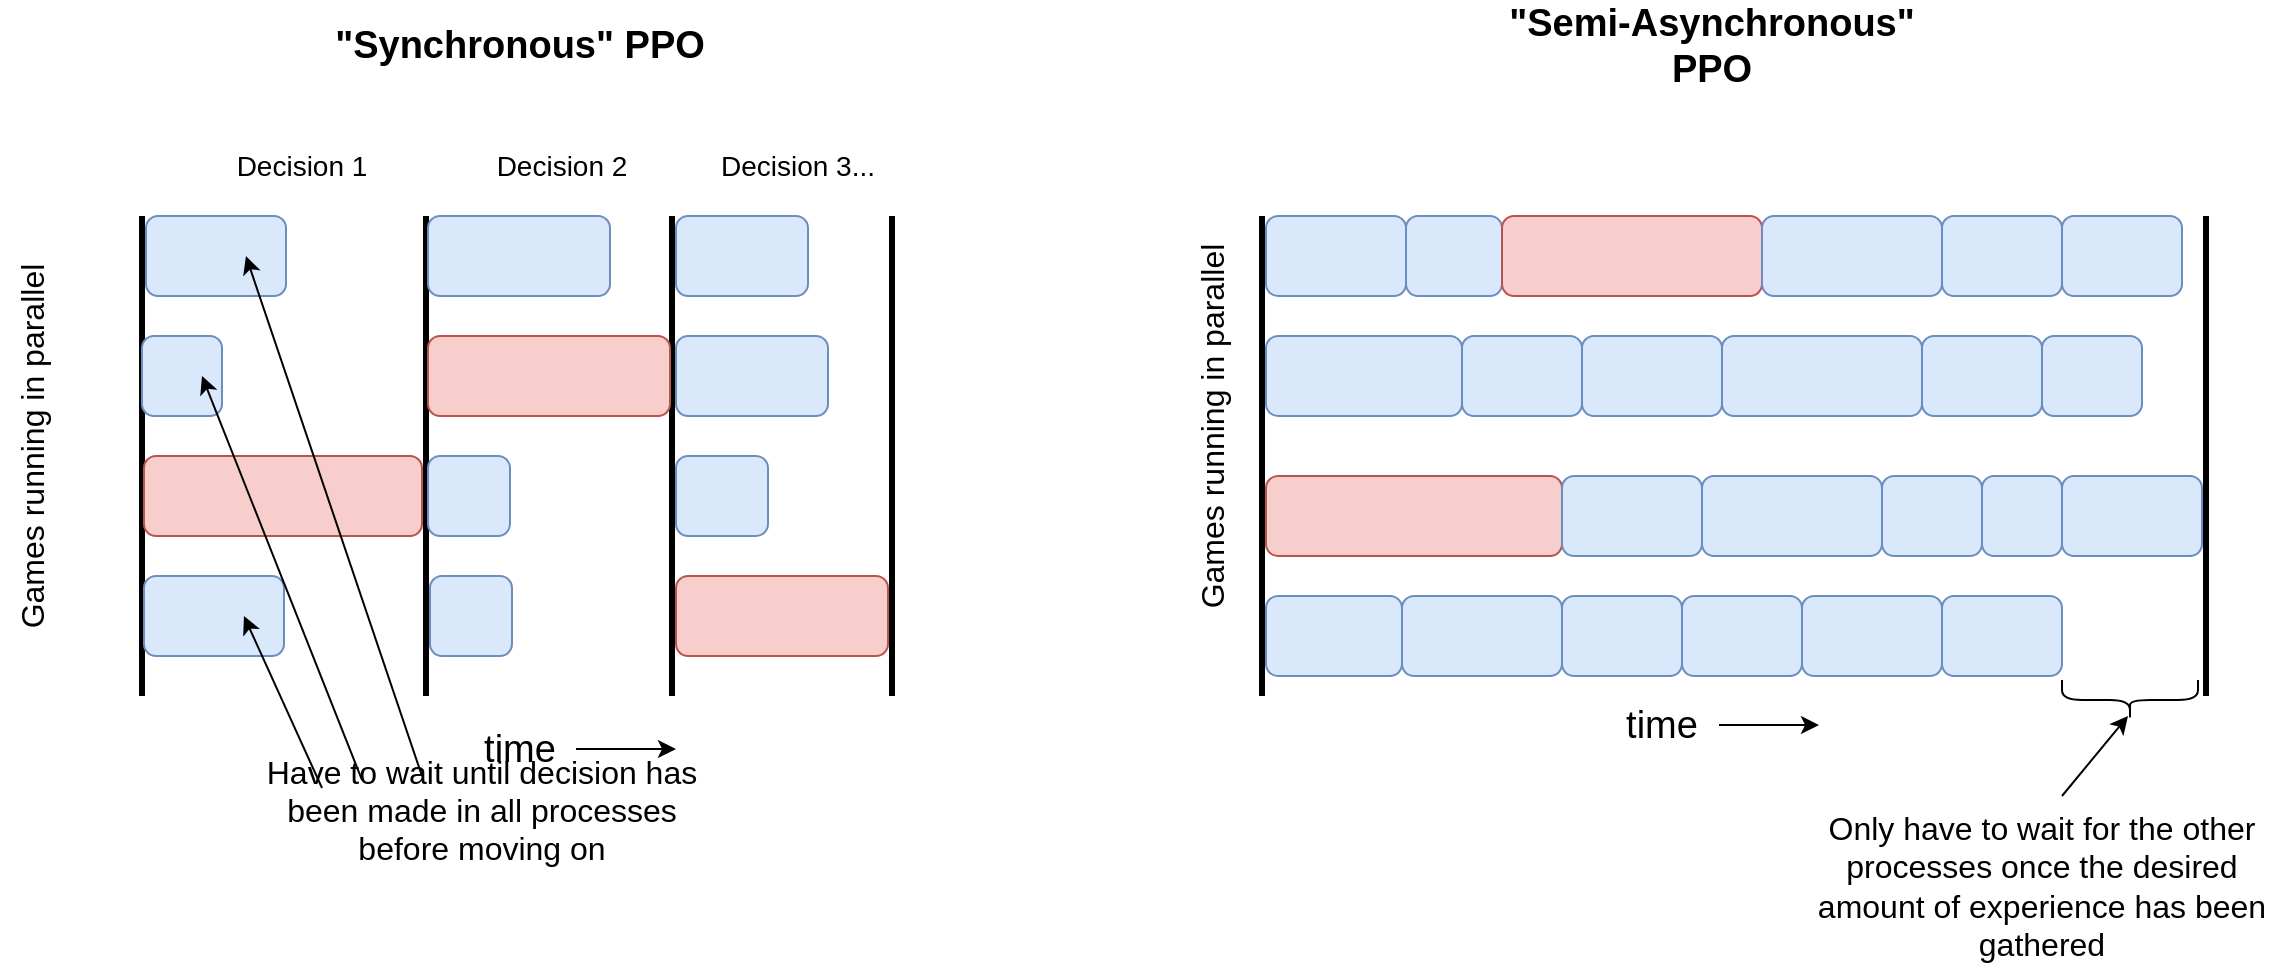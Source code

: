 <mxfile version="16.5.4" type="device"><diagram id="PGDTabnzyhw1qX336KhU" name="Page-1"><mxGraphModel dx="1350" dy="764" grid="1" gridSize="10" guides="1" tooltips="1" connect="1" arrows="1" fold="1" page="1" pageScale="1" pageWidth="827" pageHeight="1169" math="0" shadow="0"><root><mxCell id="0"/><mxCell id="1" parent="0"/><mxCell id="VfTUjNSu_sUdgaHkwg0d-1" value="" style="endArrow=none;html=1;rounded=0;strokeWidth=3;" edge="1" parent="1"><mxGeometry width="50" height="50" relative="1" as="geometry"><mxPoint x="120" y="400" as="sourcePoint"/><mxPoint x="120" y="160" as="targetPoint"/></mxGeometry></mxCell><mxCell id="VfTUjNSu_sUdgaHkwg0d-2" value="&lt;font style=&quot;font-size: 19px&quot;&gt;&lt;b&gt;&quot;Synchronous&quot; PPO&lt;/b&gt;&lt;/font&gt;" style="text;html=1;strokeColor=none;fillColor=none;align=center;verticalAlign=middle;whiteSpace=wrap;rounded=0;" vertex="1" parent="1"><mxGeometry x="213.5" y="60" width="190" height="30" as="geometry"/></mxCell><mxCell id="VfTUjNSu_sUdgaHkwg0d-3" value="Decision 1" style="text;html=1;strokeColor=none;fillColor=none;align=center;verticalAlign=middle;whiteSpace=wrap;rounded=0;fontSize=14;" vertex="1" parent="1"><mxGeometry x="160" y="120" width="80" height="30" as="geometry"/></mxCell><mxCell id="VfTUjNSu_sUdgaHkwg0d-4" value="&lt;font style=&quot;font-size: 16px&quot;&gt;Games running in parallel&lt;/font&gt;" style="text;html=1;strokeColor=none;fillColor=none;align=center;verticalAlign=middle;whiteSpace=wrap;rounded=0;fontSize=14;rotation=-90;" vertex="1" parent="1"><mxGeometry x="-30" y="260" width="190" height="30" as="geometry"/></mxCell><mxCell id="VfTUjNSu_sUdgaHkwg0d-6" value="" style="endArrow=none;html=1;rounded=0;strokeWidth=3;" edge="1" parent="1"><mxGeometry width="50" height="50" relative="1" as="geometry"><mxPoint x="262" y="400" as="sourcePoint"/><mxPoint x="262" y="160" as="targetPoint"/></mxGeometry></mxCell><mxCell id="VfTUjNSu_sUdgaHkwg0d-7" value="" style="rounded=1;whiteSpace=wrap;html=1;fontSize=14;fillColor=#dae8fc;strokeColor=#6c8ebf;" vertex="1" parent="1"><mxGeometry x="122" y="160" width="70" height="40" as="geometry"/></mxCell><mxCell id="VfTUjNSu_sUdgaHkwg0d-8" value="" style="rounded=1;whiteSpace=wrap;html=1;fontSize=14;fillColor=#dae8fc;strokeColor=#6c8ebf;" vertex="1" parent="1"><mxGeometry x="120" y="220" width="40" height="40" as="geometry"/></mxCell><mxCell id="VfTUjNSu_sUdgaHkwg0d-9" value="" style="endArrow=none;html=1;rounded=0;strokeWidth=3;" edge="1" parent="1"><mxGeometry width="50" height="50" relative="1" as="geometry"><mxPoint x="385" y="400" as="sourcePoint"/><mxPoint x="385" y="160" as="targetPoint"/></mxGeometry></mxCell><mxCell id="VfTUjNSu_sUdgaHkwg0d-10" value="" style="rounded=1;whiteSpace=wrap;html=1;fontSize=14;fillColor=#f8cecc;strokeColor=#b85450;" vertex="1" parent="1"><mxGeometry x="121" y="280" width="139" height="40" as="geometry"/></mxCell><mxCell id="VfTUjNSu_sUdgaHkwg0d-11" value="" style="rounded=1;whiteSpace=wrap;html=1;fontSize=14;fillColor=#dae8fc;strokeColor=#6c8ebf;" vertex="1" parent="1"><mxGeometry x="121" y="340" width="70" height="40" as="geometry"/></mxCell><mxCell id="VfTUjNSu_sUdgaHkwg0d-12" value="Decision 2" style="text;html=1;strokeColor=none;fillColor=none;align=center;verticalAlign=middle;whiteSpace=wrap;rounded=0;fontSize=14;" vertex="1" parent="1"><mxGeometry x="290" y="120" width="80" height="30" as="geometry"/></mxCell><mxCell id="VfTUjNSu_sUdgaHkwg0d-13" value="Have to wait until decision has been made in all processes before moving on" style="text;html=1;strokeColor=none;fillColor=none;align=center;verticalAlign=middle;whiteSpace=wrap;rounded=0;fontSize=16;" vertex="1" parent="1"><mxGeometry x="170" y="442" width="240" height="30" as="geometry"/></mxCell><mxCell id="VfTUjNSu_sUdgaHkwg0d-14" value="" style="endArrow=classic;html=1;rounded=0;fontSize=16;strokeWidth=1;entryX=0.714;entryY=0.5;entryDx=0;entryDy=0;entryPerimeter=0;" edge="1" parent="1" target="VfTUjNSu_sUdgaHkwg0d-11"><mxGeometry width="50" height="50" relative="1" as="geometry"><mxPoint x="210" y="446" as="sourcePoint"/><mxPoint x="169.98" y="386" as="targetPoint"/></mxGeometry></mxCell><mxCell id="VfTUjNSu_sUdgaHkwg0d-15" value="" style="endArrow=classic;html=1;rounded=0;fontSize=16;strokeWidth=1;entryX=0.75;entryY=0.5;entryDx=0;entryDy=0;entryPerimeter=0;exitX=0.25;exitY=0;exitDx=0;exitDy=0;" edge="1" parent="1" source="VfTUjNSu_sUdgaHkwg0d-13" target="VfTUjNSu_sUdgaHkwg0d-8"><mxGeometry width="50" height="50" relative="1" as="geometry"><mxPoint x="220" y="420" as="sourcePoint"/><mxPoint x="270" y="370" as="targetPoint"/></mxGeometry></mxCell><mxCell id="VfTUjNSu_sUdgaHkwg0d-16" value="" style="endArrow=classic;html=1;rounded=0;fontSize=16;strokeWidth=1;entryX=0.714;entryY=0.5;entryDx=0;entryDy=0;entryPerimeter=0;" edge="1" parent="1" target="VfTUjNSu_sUdgaHkwg0d-7"><mxGeometry width="50" height="50" relative="1" as="geometry"><mxPoint x="260" y="440" as="sourcePoint"/><mxPoint x="280" y="370" as="targetPoint"/></mxGeometry></mxCell><mxCell id="VfTUjNSu_sUdgaHkwg0d-17" value="" style="endArrow=none;html=1;rounded=0;strokeWidth=3;" edge="1" parent="1"><mxGeometry width="50" height="50" relative="1" as="geometry"><mxPoint x="495" y="400" as="sourcePoint"/><mxPoint x="495" y="160" as="targetPoint"/></mxGeometry></mxCell><mxCell id="VfTUjNSu_sUdgaHkwg0d-18" value="Decision 3..." style="text;html=1;strokeColor=none;fillColor=none;align=center;verticalAlign=middle;whiteSpace=wrap;rounded=0;fontSize=14;" vertex="1" parent="1"><mxGeometry x="408" y="120" width="80" height="30" as="geometry"/></mxCell><mxCell id="VfTUjNSu_sUdgaHkwg0d-19" value="" style="rounded=1;whiteSpace=wrap;html=1;fontSize=14;fillColor=#dae8fc;strokeColor=#6c8ebf;" vertex="1" parent="1"><mxGeometry x="263" y="160" width="91" height="40" as="geometry"/></mxCell><mxCell id="VfTUjNSu_sUdgaHkwg0d-20" value="" style="rounded=1;whiteSpace=wrap;html=1;fontSize=14;fillColor=#f8cecc;strokeColor=#b85450;" vertex="1" parent="1"><mxGeometry x="263" y="220" width="121" height="40" as="geometry"/></mxCell><mxCell id="VfTUjNSu_sUdgaHkwg0d-21" value="" style="rounded=1;whiteSpace=wrap;html=1;fontSize=14;fillColor=#dae8fc;strokeColor=#6c8ebf;" vertex="1" parent="1"><mxGeometry x="263" y="280" width="41" height="40" as="geometry"/></mxCell><mxCell id="VfTUjNSu_sUdgaHkwg0d-22" value="" style="rounded=1;whiteSpace=wrap;html=1;fontSize=14;fillColor=#dae8fc;strokeColor=#6c8ebf;" vertex="1" parent="1"><mxGeometry x="264" y="340" width="41" height="40" as="geometry"/></mxCell><mxCell id="VfTUjNSu_sUdgaHkwg0d-23" value="" style="rounded=1;whiteSpace=wrap;html=1;fontSize=14;fillColor=#dae8fc;strokeColor=#6c8ebf;" vertex="1" parent="1"><mxGeometry x="387" y="160" width="66" height="40" as="geometry"/></mxCell><mxCell id="VfTUjNSu_sUdgaHkwg0d-24" value="" style="rounded=1;whiteSpace=wrap;html=1;fontSize=14;fillColor=#dae8fc;strokeColor=#6c8ebf;" vertex="1" parent="1"><mxGeometry x="387" y="220" width="76" height="40" as="geometry"/></mxCell><mxCell id="VfTUjNSu_sUdgaHkwg0d-25" value="" style="rounded=1;whiteSpace=wrap;html=1;fontSize=14;fillColor=#dae8fc;strokeColor=#6c8ebf;" vertex="1" parent="1"><mxGeometry x="387" y="280" width="46" height="40" as="geometry"/></mxCell><mxCell id="VfTUjNSu_sUdgaHkwg0d-26" value="" style="rounded=1;whiteSpace=wrap;html=1;fontSize=14;fillColor=#f8cecc;strokeColor=#b85450;" vertex="1" parent="1"><mxGeometry x="387" y="340" width="106" height="40" as="geometry"/></mxCell><mxCell id="VfTUjNSu_sUdgaHkwg0d-27" value="&lt;font style=&quot;font-size: 19px&quot;&gt;&lt;b&gt;&lt;font style=&quot;font-size: 19px&quot;&gt;&quot;Semi-Asynchronous&quot; PPO&lt;/font&gt;&lt;/b&gt;&lt;/font&gt;" style="text;html=1;strokeColor=none;fillColor=none;align=center;verticalAlign=middle;whiteSpace=wrap;rounded=0;" vertex="1" parent="1"><mxGeometry x="780" y="60" width="250" height="30" as="geometry"/></mxCell><mxCell id="VfTUjNSu_sUdgaHkwg0d-28" value="time" style="text;html=1;strokeColor=none;fillColor=none;align=center;verticalAlign=middle;whiteSpace=wrap;rounded=0;fontSize=19;" vertex="1" parent="1"><mxGeometry x="278.5" y="412" width="60" height="30" as="geometry"/></mxCell><mxCell id="VfTUjNSu_sUdgaHkwg0d-29" value="" style="endArrow=classic;html=1;rounded=0;fontSize=19;strokeWidth=1;" edge="1" parent="1"><mxGeometry width="50" height="50" relative="1" as="geometry"><mxPoint x="337" y="426.5" as="sourcePoint"/><mxPoint x="387" y="426.5" as="targetPoint"/></mxGeometry></mxCell><mxCell id="VfTUjNSu_sUdgaHkwg0d-30" value="" style="endArrow=none;html=1;rounded=0;strokeWidth=3;" edge="1" parent="1"><mxGeometry width="50" height="50" relative="1" as="geometry"><mxPoint x="680" y="400" as="sourcePoint"/><mxPoint x="680" y="160" as="targetPoint"/></mxGeometry></mxCell><mxCell id="VfTUjNSu_sUdgaHkwg0d-32" value="" style="endArrow=none;html=1;rounded=0;strokeWidth=3;" edge="1" parent="1"><mxGeometry width="50" height="50" relative="1" as="geometry"><mxPoint x="1152" y="400" as="sourcePoint"/><mxPoint x="1152" y="160" as="targetPoint"/></mxGeometry></mxCell><mxCell id="VfTUjNSu_sUdgaHkwg0d-33" value="" style="rounded=1;whiteSpace=wrap;html=1;fontSize=14;fillColor=#dae8fc;strokeColor=#6c8ebf;" vertex="1" parent="1"><mxGeometry x="682" y="160" width="70" height="40" as="geometry"/></mxCell><mxCell id="VfTUjNSu_sUdgaHkwg0d-34" value="" style="rounded=1;whiteSpace=wrap;html=1;fontSize=14;fillColor=#dae8fc;strokeColor=#6c8ebf;" vertex="1" parent="1"><mxGeometry x="752" y="160" width="48" height="40" as="geometry"/></mxCell><mxCell id="VfTUjNSu_sUdgaHkwg0d-35" value="" style="rounded=1;whiteSpace=wrap;html=1;fontSize=14;fillColor=#f8cecc;strokeColor=#b85450;" vertex="1" parent="1"><mxGeometry x="800" y="160" width="130" height="40" as="geometry"/></mxCell><mxCell id="VfTUjNSu_sUdgaHkwg0d-36" value="" style="rounded=1;whiteSpace=wrap;html=1;fontSize=14;fillColor=#dae8fc;strokeColor=#6c8ebf;" vertex="1" parent="1"><mxGeometry x="930" y="160" width="90" height="40" as="geometry"/></mxCell><mxCell id="VfTUjNSu_sUdgaHkwg0d-37" value="" style="rounded=1;whiteSpace=wrap;html=1;fontSize=14;fillColor=#dae8fc;strokeColor=#6c8ebf;" vertex="1" parent="1"><mxGeometry x="1020" y="160" width="60" height="40" as="geometry"/></mxCell><mxCell id="VfTUjNSu_sUdgaHkwg0d-38" value="" style="rounded=1;whiteSpace=wrap;html=1;fontSize=14;fillColor=#dae8fc;strokeColor=#6c8ebf;" vertex="1" parent="1"><mxGeometry x="1080" y="160" width="60" height="40" as="geometry"/></mxCell><mxCell id="VfTUjNSu_sUdgaHkwg0d-39" value="" style="rounded=1;whiteSpace=wrap;html=1;fontSize=14;fillColor=#dae8fc;strokeColor=#6c8ebf;" vertex="1" parent="1"><mxGeometry x="682" y="220" width="98" height="40" as="geometry"/></mxCell><mxCell id="VfTUjNSu_sUdgaHkwg0d-40" value="" style="rounded=1;whiteSpace=wrap;html=1;fontSize=14;fillColor=#dae8fc;strokeColor=#6c8ebf;" vertex="1" parent="1"><mxGeometry x="780" y="220" width="60" height="40" as="geometry"/></mxCell><mxCell id="VfTUjNSu_sUdgaHkwg0d-41" value="" style="rounded=1;whiteSpace=wrap;html=1;fontSize=14;fillColor=#dae8fc;strokeColor=#6c8ebf;" vertex="1" parent="1"><mxGeometry x="840" y="220" width="70" height="40" as="geometry"/></mxCell><mxCell id="VfTUjNSu_sUdgaHkwg0d-42" value="" style="rounded=1;whiteSpace=wrap;html=1;fontSize=14;fillColor=#dae8fc;strokeColor=#6c8ebf;" vertex="1" parent="1"><mxGeometry x="910" y="220" width="100" height="40" as="geometry"/></mxCell><mxCell id="VfTUjNSu_sUdgaHkwg0d-43" value="" style="rounded=1;whiteSpace=wrap;html=1;fontSize=14;fillColor=#dae8fc;strokeColor=#6c8ebf;" vertex="1" parent="1"><mxGeometry x="1010" y="220" width="60" height="40" as="geometry"/></mxCell><mxCell id="VfTUjNSu_sUdgaHkwg0d-44" value="" style="rounded=1;whiteSpace=wrap;html=1;fontSize=14;fillColor=#dae8fc;strokeColor=#6c8ebf;" vertex="1" parent="1"><mxGeometry x="1070" y="220" width="50" height="40" as="geometry"/></mxCell><mxCell id="VfTUjNSu_sUdgaHkwg0d-45" value="" style="rounded=1;whiteSpace=wrap;html=1;fontSize=14;fillColor=#f8cecc;strokeColor=#b85450;" vertex="1" parent="1"><mxGeometry x="682" y="290" width="148" height="40" as="geometry"/></mxCell><mxCell id="VfTUjNSu_sUdgaHkwg0d-46" value="" style="rounded=1;whiteSpace=wrap;html=1;fontSize=14;fillColor=#dae8fc;strokeColor=#6c8ebf;" vertex="1" parent="1"><mxGeometry x="830" y="290" width="70" height="40" as="geometry"/></mxCell><mxCell id="VfTUjNSu_sUdgaHkwg0d-47" value="" style="rounded=1;whiteSpace=wrap;html=1;fontSize=14;fillColor=#dae8fc;strokeColor=#6c8ebf;" vertex="1" parent="1"><mxGeometry x="900" y="290" width="90" height="40" as="geometry"/></mxCell><mxCell id="VfTUjNSu_sUdgaHkwg0d-48" value="" style="rounded=1;whiteSpace=wrap;html=1;fontSize=14;fillColor=#dae8fc;strokeColor=#6c8ebf;" vertex="1" parent="1"><mxGeometry x="990" y="290" width="50" height="40" as="geometry"/></mxCell><mxCell id="VfTUjNSu_sUdgaHkwg0d-49" value="" style="rounded=1;whiteSpace=wrap;html=1;fontSize=14;fillColor=#dae8fc;strokeColor=#6c8ebf;" vertex="1" parent="1"><mxGeometry x="1040" y="290" width="40" height="40" as="geometry"/></mxCell><mxCell id="VfTUjNSu_sUdgaHkwg0d-50" value="" style="rounded=1;whiteSpace=wrap;html=1;fontSize=14;fillColor=#dae8fc;strokeColor=#6c8ebf;" vertex="1" parent="1"><mxGeometry x="1080" y="290" width="70" height="40" as="geometry"/></mxCell><mxCell id="VfTUjNSu_sUdgaHkwg0d-51" value="&lt;font style=&quot;font-size: 16px&quot;&gt;Games running in parallel&lt;/font&gt;" style="text;html=1;strokeColor=none;fillColor=none;align=center;verticalAlign=middle;whiteSpace=wrap;rounded=0;fontSize=14;rotation=-90;" vertex="1" parent="1"><mxGeometry x="560" y="250" width="190" height="30" as="geometry"/></mxCell><mxCell id="VfTUjNSu_sUdgaHkwg0d-52" value="time" style="text;html=1;strokeColor=none;fillColor=none;align=center;verticalAlign=middle;whiteSpace=wrap;rounded=0;fontSize=19;" vertex="1" parent="1"><mxGeometry x="850" y="400" width="60" height="30" as="geometry"/></mxCell><mxCell id="VfTUjNSu_sUdgaHkwg0d-53" value="" style="endArrow=classic;html=1;rounded=0;fontSize=19;strokeWidth=1;" edge="1" parent="1"><mxGeometry width="50" height="50" relative="1" as="geometry"><mxPoint x="908.5" y="414.5" as="sourcePoint"/><mxPoint x="958.5" y="414.5" as="targetPoint"/></mxGeometry></mxCell><mxCell id="VfTUjNSu_sUdgaHkwg0d-54" value="" style="rounded=1;whiteSpace=wrap;html=1;fontSize=14;fillColor=#dae8fc;strokeColor=#6c8ebf;" vertex="1" parent="1"><mxGeometry x="682" y="350" width="68" height="40" as="geometry"/></mxCell><mxCell id="VfTUjNSu_sUdgaHkwg0d-55" value="" style="rounded=1;whiteSpace=wrap;html=1;fontSize=14;fillColor=#dae8fc;strokeColor=#6c8ebf;" vertex="1" parent="1"><mxGeometry x="750" y="350" width="80" height="40" as="geometry"/></mxCell><mxCell id="VfTUjNSu_sUdgaHkwg0d-56" value="" style="rounded=1;whiteSpace=wrap;html=1;fontSize=14;fillColor=#dae8fc;strokeColor=#6c8ebf;" vertex="1" parent="1"><mxGeometry x="830" y="350" width="60" height="40" as="geometry"/></mxCell><mxCell id="VfTUjNSu_sUdgaHkwg0d-57" value="" style="rounded=1;whiteSpace=wrap;html=1;fontSize=14;fillColor=#dae8fc;strokeColor=#6c8ebf;" vertex="1" parent="1"><mxGeometry x="890" y="350" width="60" height="40" as="geometry"/></mxCell><mxCell id="VfTUjNSu_sUdgaHkwg0d-58" value="" style="rounded=1;whiteSpace=wrap;html=1;fontSize=14;fillColor=#dae8fc;strokeColor=#6c8ebf;" vertex="1" parent="1"><mxGeometry x="950" y="350" width="70" height="40" as="geometry"/></mxCell><mxCell id="VfTUjNSu_sUdgaHkwg0d-59" value="" style="rounded=1;whiteSpace=wrap;html=1;fontSize=14;fillColor=#dae8fc;strokeColor=#6c8ebf;" vertex="1" parent="1"><mxGeometry x="1020" y="350" width="60" height="40" as="geometry"/></mxCell><mxCell id="VfTUjNSu_sUdgaHkwg0d-60" value="Only have to wait for the other processes once the desired amount of experience has been gathered" style="text;html=1;strokeColor=none;fillColor=none;align=center;verticalAlign=middle;whiteSpace=wrap;rounded=0;fontSize=16;" vertex="1" parent="1"><mxGeometry x="950" y="480" width="240" height="30" as="geometry"/></mxCell><mxCell id="VfTUjNSu_sUdgaHkwg0d-61" value="" style="endArrow=classic;html=1;rounded=0;fontSize=19;strokeWidth=1;" edge="1" parent="1"><mxGeometry width="50" height="50" relative="1" as="geometry"><mxPoint x="1080" y="450" as="sourcePoint"/><mxPoint x="1113" y="410" as="targetPoint"/></mxGeometry></mxCell><mxCell id="VfTUjNSu_sUdgaHkwg0d-62" value="" style="shape=curlyBracket;whiteSpace=wrap;html=1;rounded=1;fontSize=19;rotation=-90;" vertex="1" parent="1"><mxGeometry x="1104" y="368" width="20" height="68" as="geometry"/></mxCell></root></mxGraphModel></diagram></mxfile>